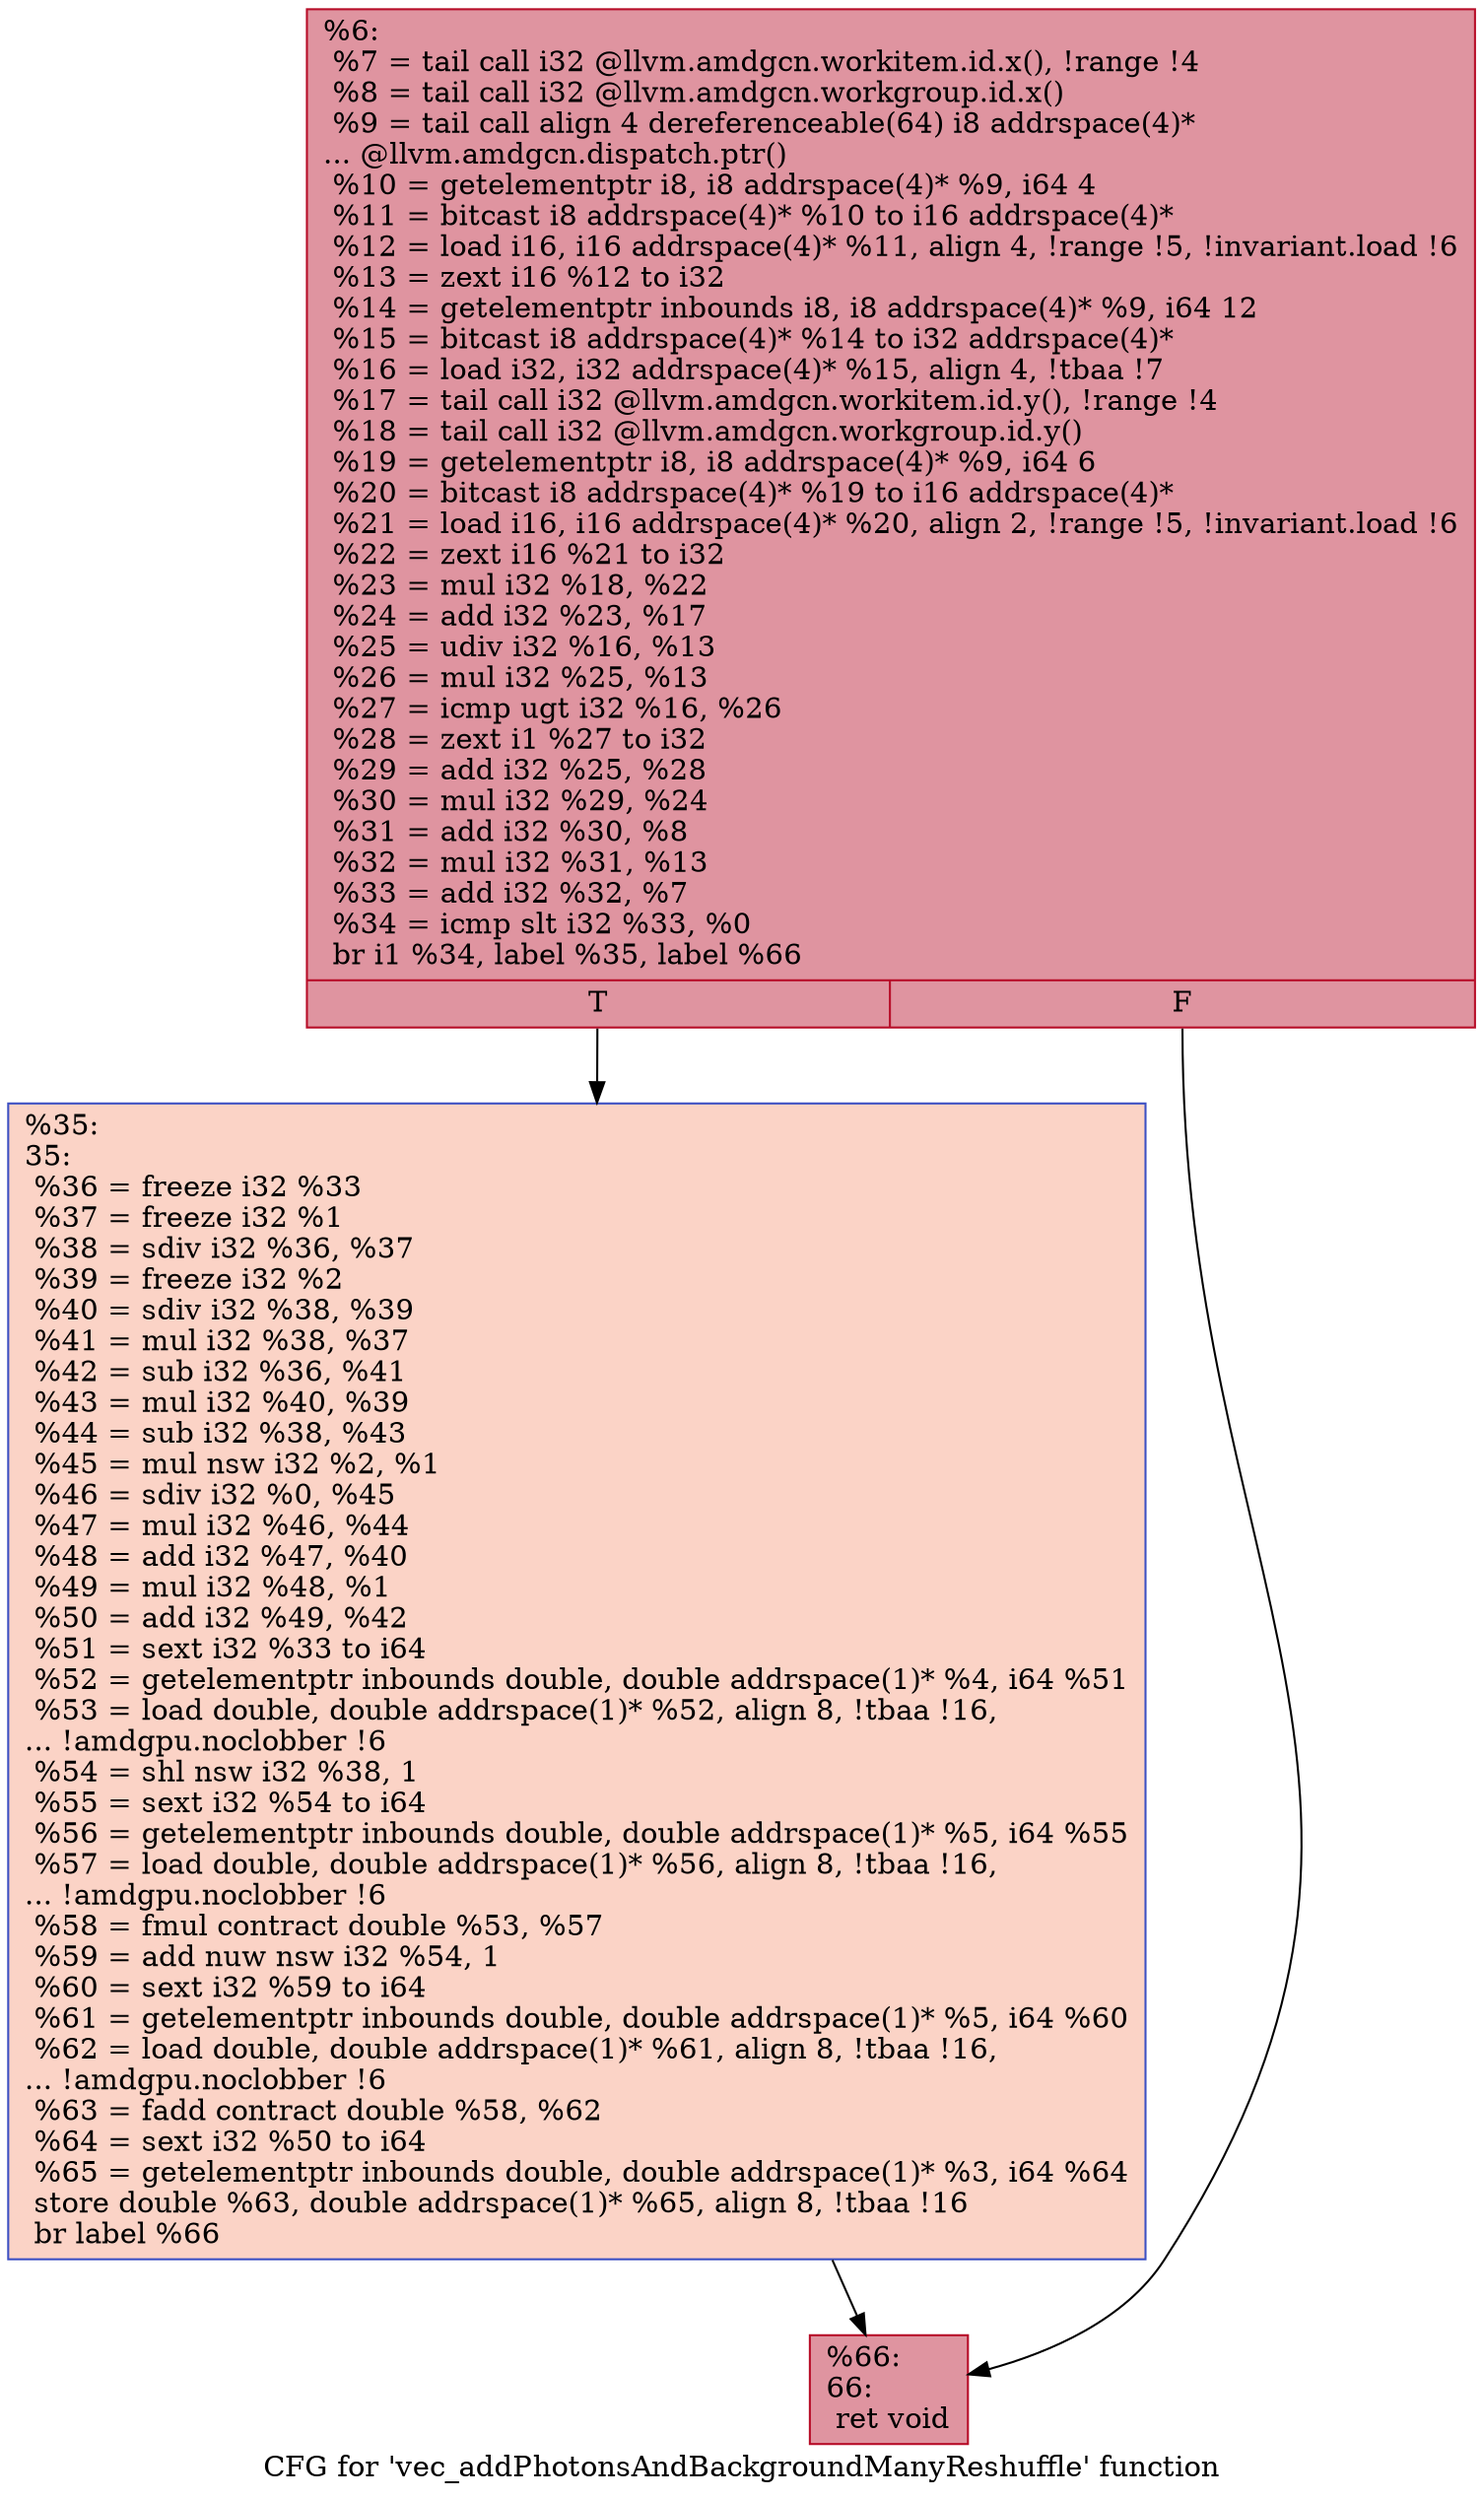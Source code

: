 digraph "CFG for 'vec_addPhotonsAndBackgroundManyReshuffle' function" {
	label="CFG for 'vec_addPhotonsAndBackgroundManyReshuffle' function";

	Node0x5c23ac0 [shape=record,color="#b70d28ff", style=filled, fillcolor="#b70d2870",label="{%6:\l  %7 = tail call i32 @llvm.amdgcn.workitem.id.x(), !range !4\l  %8 = tail call i32 @llvm.amdgcn.workgroup.id.x()\l  %9 = tail call align 4 dereferenceable(64) i8 addrspace(4)*\l... @llvm.amdgcn.dispatch.ptr()\l  %10 = getelementptr i8, i8 addrspace(4)* %9, i64 4\l  %11 = bitcast i8 addrspace(4)* %10 to i16 addrspace(4)*\l  %12 = load i16, i16 addrspace(4)* %11, align 4, !range !5, !invariant.load !6\l  %13 = zext i16 %12 to i32\l  %14 = getelementptr inbounds i8, i8 addrspace(4)* %9, i64 12\l  %15 = bitcast i8 addrspace(4)* %14 to i32 addrspace(4)*\l  %16 = load i32, i32 addrspace(4)* %15, align 4, !tbaa !7\l  %17 = tail call i32 @llvm.amdgcn.workitem.id.y(), !range !4\l  %18 = tail call i32 @llvm.amdgcn.workgroup.id.y()\l  %19 = getelementptr i8, i8 addrspace(4)* %9, i64 6\l  %20 = bitcast i8 addrspace(4)* %19 to i16 addrspace(4)*\l  %21 = load i16, i16 addrspace(4)* %20, align 2, !range !5, !invariant.load !6\l  %22 = zext i16 %21 to i32\l  %23 = mul i32 %18, %22\l  %24 = add i32 %23, %17\l  %25 = udiv i32 %16, %13\l  %26 = mul i32 %25, %13\l  %27 = icmp ugt i32 %16, %26\l  %28 = zext i1 %27 to i32\l  %29 = add i32 %25, %28\l  %30 = mul i32 %29, %24\l  %31 = add i32 %30, %8\l  %32 = mul i32 %31, %13\l  %33 = add i32 %32, %7\l  %34 = icmp slt i32 %33, %0\l  br i1 %34, label %35, label %66\l|{<s0>T|<s1>F}}"];
	Node0x5c23ac0:s0 -> Node0x5c25b80;
	Node0x5c23ac0:s1 -> Node0x5c27c90;
	Node0x5c25b80 [shape=record,color="#3d50c3ff", style=filled, fillcolor="#f59c7d70",label="{%35:\l35:                                               \l  %36 = freeze i32 %33\l  %37 = freeze i32 %1\l  %38 = sdiv i32 %36, %37\l  %39 = freeze i32 %2\l  %40 = sdiv i32 %38, %39\l  %41 = mul i32 %38, %37\l  %42 = sub i32 %36, %41\l  %43 = mul i32 %40, %39\l  %44 = sub i32 %38, %43\l  %45 = mul nsw i32 %2, %1\l  %46 = sdiv i32 %0, %45\l  %47 = mul i32 %46, %44\l  %48 = add i32 %47, %40\l  %49 = mul i32 %48, %1\l  %50 = add i32 %49, %42\l  %51 = sext i32 %33 to i64\l  %52 = getelementptr inbounds double, double addrspace(1)* %4, i64 %51\l  %53 = load double, double addrspace(1)* %52, align 8, !tbaa !16,\l... !amdgpu.noclobber !6\l  %54 = shl nsw i32 %38, 1\l  %55 = sext i32 %54 to i64\l  %56 = getelementptr inbounds double, double addrspace(1)* %5, i64 %55\l  %57 = load double, double addrspace(1)* %56, align 8, !tbaa !16,\l... !amdgpu.noclobber !6\l  %58 = fmul contract double %53, %57\l  %59 = add nuw nsw i32 %54, 1\l  %60 = sext i32 %59 to i64\l  %61 = getelementptr inbounds double, double addrspace(1)* %5, i64 %60\l  %62 = load double, double addrspace(1)* %61, align 8, !tbaa !16,\l... !amdgpu.noclobber !6\l  %63 = fadd contract double %58, %62\l  %64 = sext i32 %50 to i64\l  %65 = getelementptr inbounds double, double addrspace(1)* %3, i64 %64\l  store double %63, double addrspace(1)* %65, align 8, !tbaa !16\l  br label %66\l}"];
	Node0x5c25b80 -> Node0x5c27c90;
	Node0x5c27c90 [shape=record,color="#b70d28ff", style=filled, fillcolor="#b70d2870",label="{%66:\l66:                                               \l  ret void\l}"];
}
